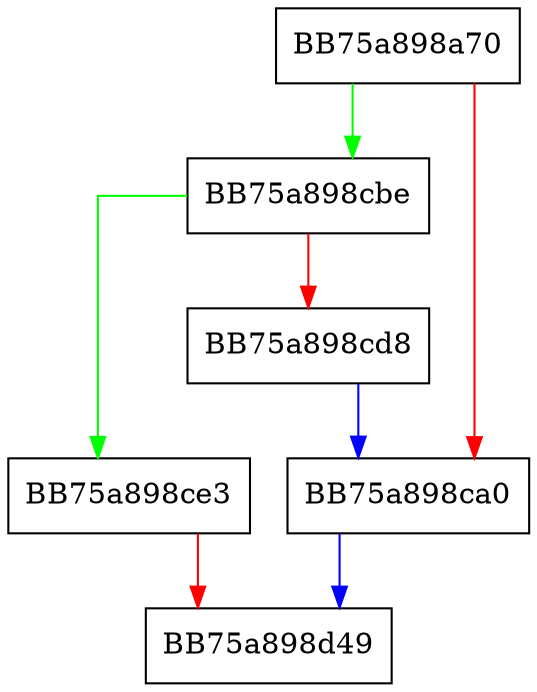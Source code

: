 digraph ubermgr_init_module {
  node [shape="box"];
  graph [splines=ortho];
  BB75a898a70 -> BB75a898cbe [color="green"];
  BB75a898a70 -> BB75a898ca0 [color="red"];
  BB75a898ca0 -> BB75a898d49 [color="blue"];
  BB75a898cbe -> BB75a898ce3 [color="green"];
  BB75a898cbe -> BB75a898cd8 [color="red"];
  BB75a898cd8 -> BB75a898ca0 [color="blue"];
  BB75a898ce3 -> BB75a898d49 [color="red"];
}